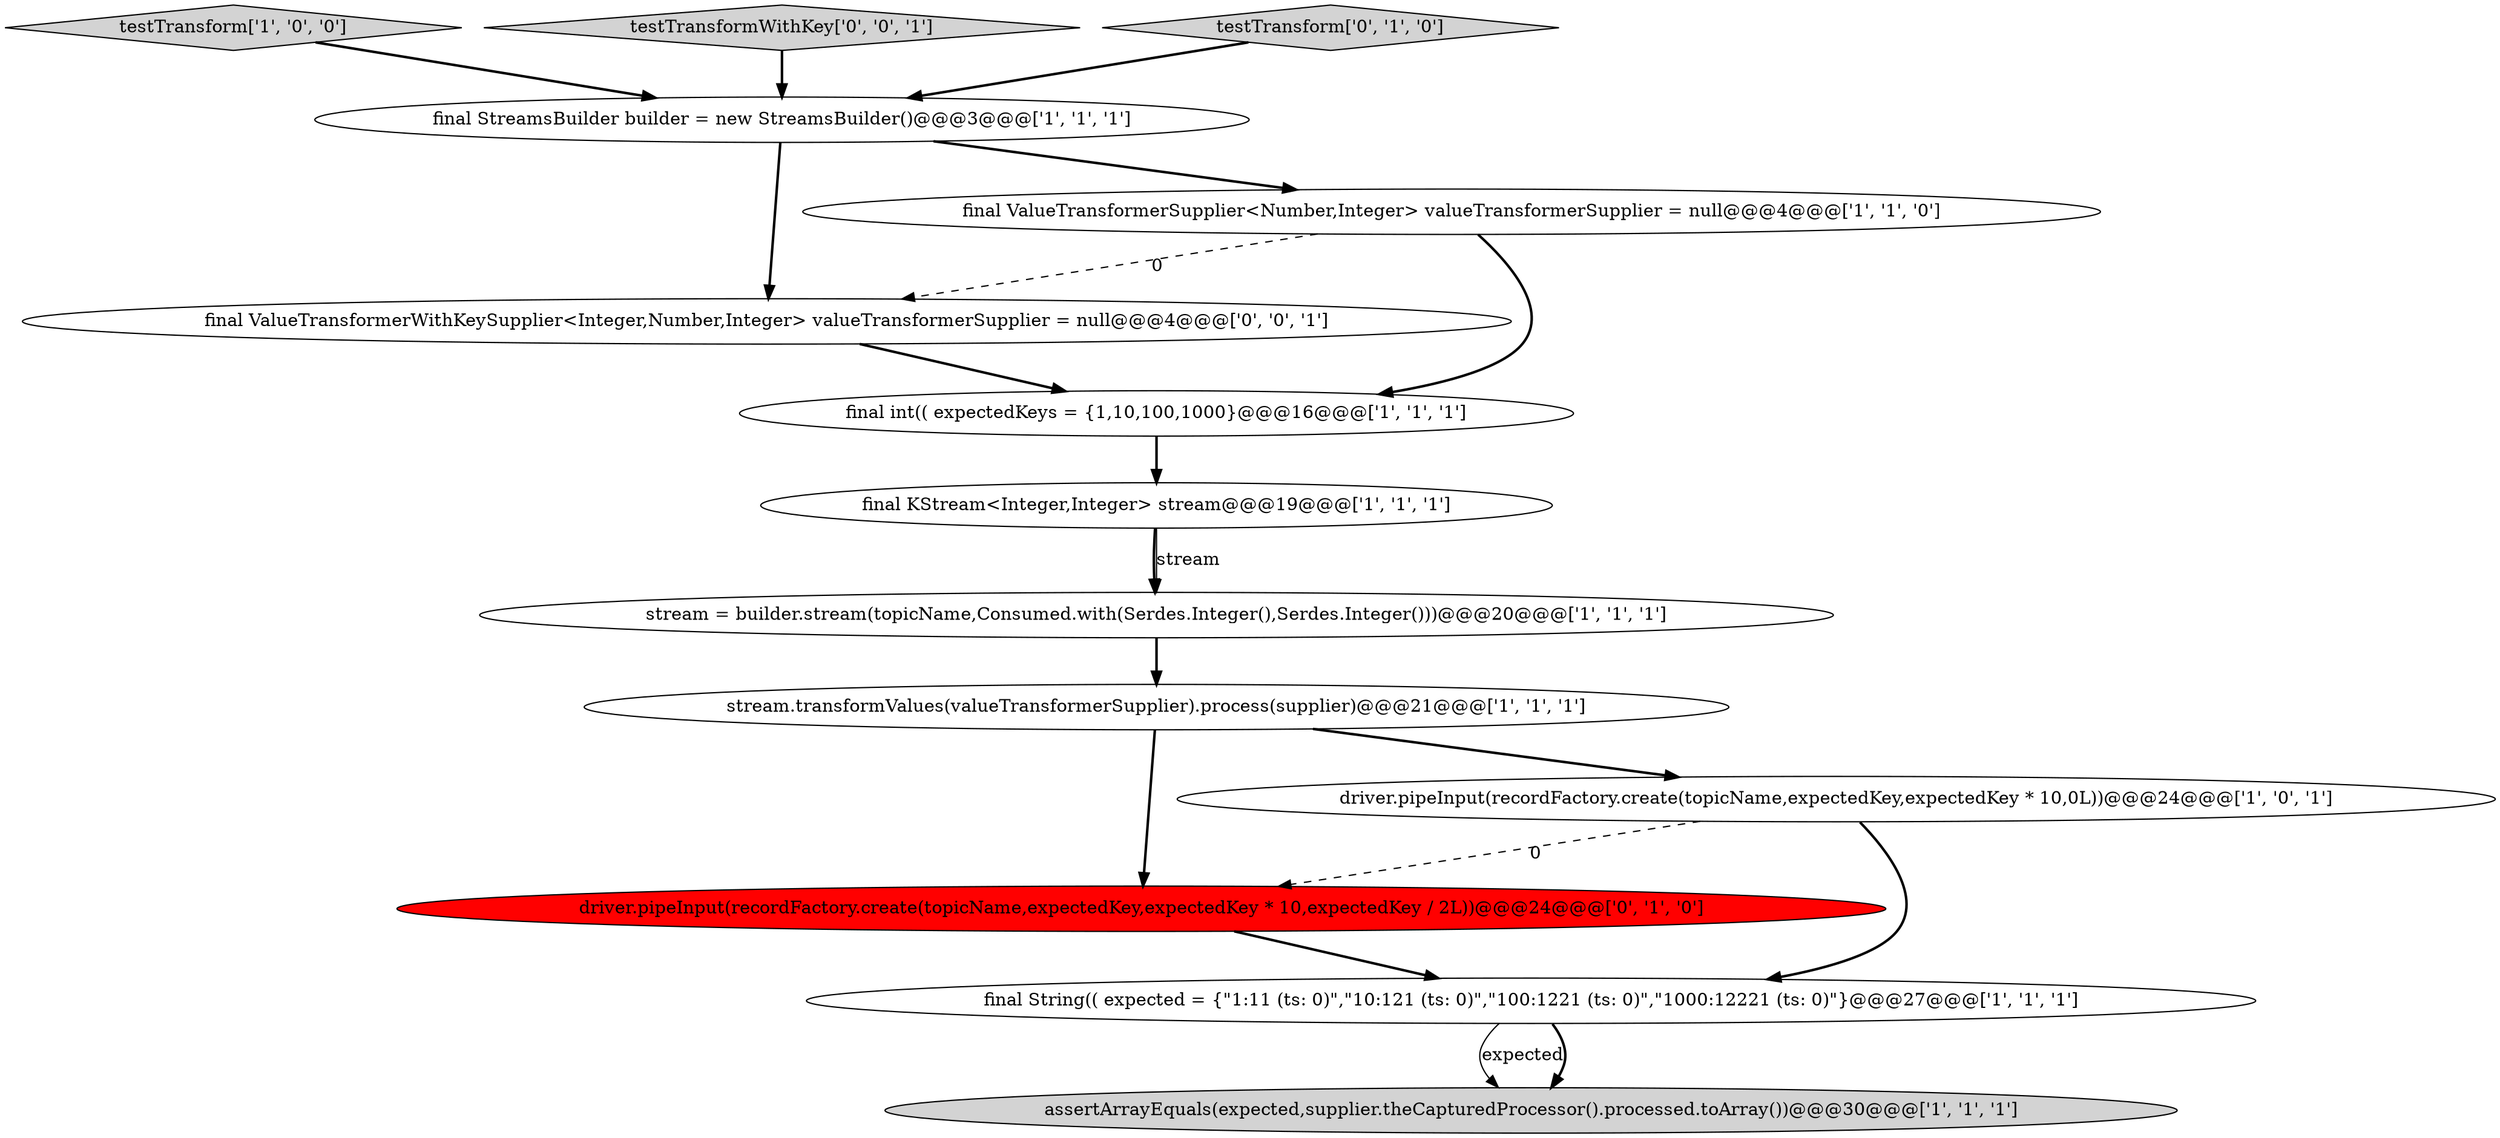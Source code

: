 digraph {
2 [style = filled, label = "testTransform['1', '0', '0']", fillcolor = lightgray, shape = diamond image = "AAA0AAABBB1BBB"];
13 [style = filled, label = "testTransformWithKey['0', '0', '1']", fillcolor = lightgray, shape = diamond image = "AAA0AAABBB3BBB"];
10 [style = filled, label = "testTransform['0', '1', '0']", fillcolor = lightgray, shape = diamond image = "AAA0AAABBB2BBB"];
7 [style = filled, label = "final KStream<Integer,Integer> stream@@@19@@@['1', '1', '1']", fillcolor = white, shape = ellipse image = "AAA0AAABBB1BBB"];
0 [style = filled, label = "final StreamsBuilder builder = new StreamsBuilder()@@@3@@@['1', '1', '1']", fillcolor = white, shape = ellipse image = "AAA0AAABBB1BBB"];
8 [style = filled, label = "stream = builder.stream(topicName,Consumed.with(Serdes.Integer(),Serdes.Integer()))@@@20@@@['1', '1', '1']", fillcolor = white, shape = ellipse image = "AAA0AAABBB1BBB"];
11 [style = filled, label = "driver.pipeInput(recordFactory.create(topicName,expectedKey,expectedKey * 10,expectedKey / 2L))@@@24@@@['0', '1', '0']", fillcolor = red, shape = ellipse image = "AAA1AAABBB2BBB"];
1 [style = filled, label = "stream.transformValues(valueTransformerSupplier).process(supplier)@@@21@@@['1', '1', '1']", fillcolor = white, shape = ellipse image = "AAA0AAABBB1BBB"];
5 [style = filled, label = "driver.pipeInput(recordFactory.create(topicName,expectedKey,expectedKey * 10,0L))@@@24@@@['1', '0', '1']", fillcolor = white, shape = ellipse image = "AAA0AAABBB1BBB"];
12 [style = filled, label = "final ValueTransformerWithKeySupplier<Integer,Number,Integer> valueTransformerSupplier = null@@@4@@@['0', '0', '1']", fillcolor = white, shape = ellipse image = "AAA0AAABBB3BBB"];
9 [style = filled, label = "final ValueTransformerSupplier<Number,Integer> valueTransformerSupplier = null@@@4@@@['1', '1', '0']", fillcolor = white, shape = ellipse image = "AAA0AAABBB1BBB"];
3 [style = filled, label = "final int(( expectedKeys = {1,10,100,1000}@@@16@@@['1', '1', '1']", fillcolor = white, shape = ellipse image = "AAA0AAABBB1BBB"];
6 [style = filled, label = "assertArrayEquals(expected,supplier.theCapturedProcessor().processed.toArray())@@@30@@@['1', '1', '1']", fillcolor = lightgray, shape = ellipse image = "AAA0AAABBB1BBB"];
4 [style = filled, label = "final String(( expected = {\"1:11 (ts: 0)\",\"10:121 (ts: 0)\",\"100:1221 (ts: 0)\",\"1000:12221 (ts: 0)\"}@@@27@@@['1', '1', '1']", fillcolor = white, shape = ellipse image = "AAA0AAABBB1BBB"];
1->5 [style = bold, label=""];
9->3 [style = bold, label=""];
8->1 [style = bold, label=""];
10->0 [style = bold, label=""];
13->0 [style = bold, label=""];
0->9 [style = bold, label=""];
2->0 [style = bold, label=""];
12->3 [style = bold, label=""];
4->6 [style = solid, label="expected"];
9->12 [style = dashed, label="0"];
5->11 [style = dashed, label="0"];
3->7 [style = bold, label=""];
7->8 [style = bold, label=""];
4->6 [style = bold, label=""];
7->8 [style = solid, label="stream"];
5->4 [style = bold, label=""];
0->12 [style = bold, label=""];
1->11 [style = bold, label=""];
11->4 [style = bold, label=""];
}
